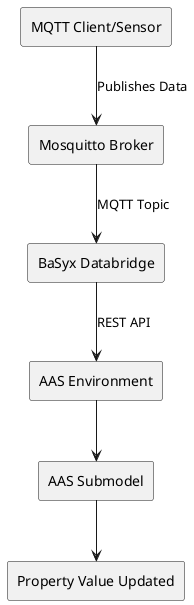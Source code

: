 @startuml
rectangle "MQTT Client/Sensor" as client
rectangle "Mosquitto Broker" as broker  
rectangle "BaSyx Databridge" as bridge
rectangle "AAS Environment" as aas
rectangle "AAS Submodel" as submodel
rectangle "Property Value Updated" as property

client --> broker : Publishes Data
broker --> bridge : MQTT Topic
bridge --> aas : REST API
aas --> submodel
submodel --> property
@enduml

